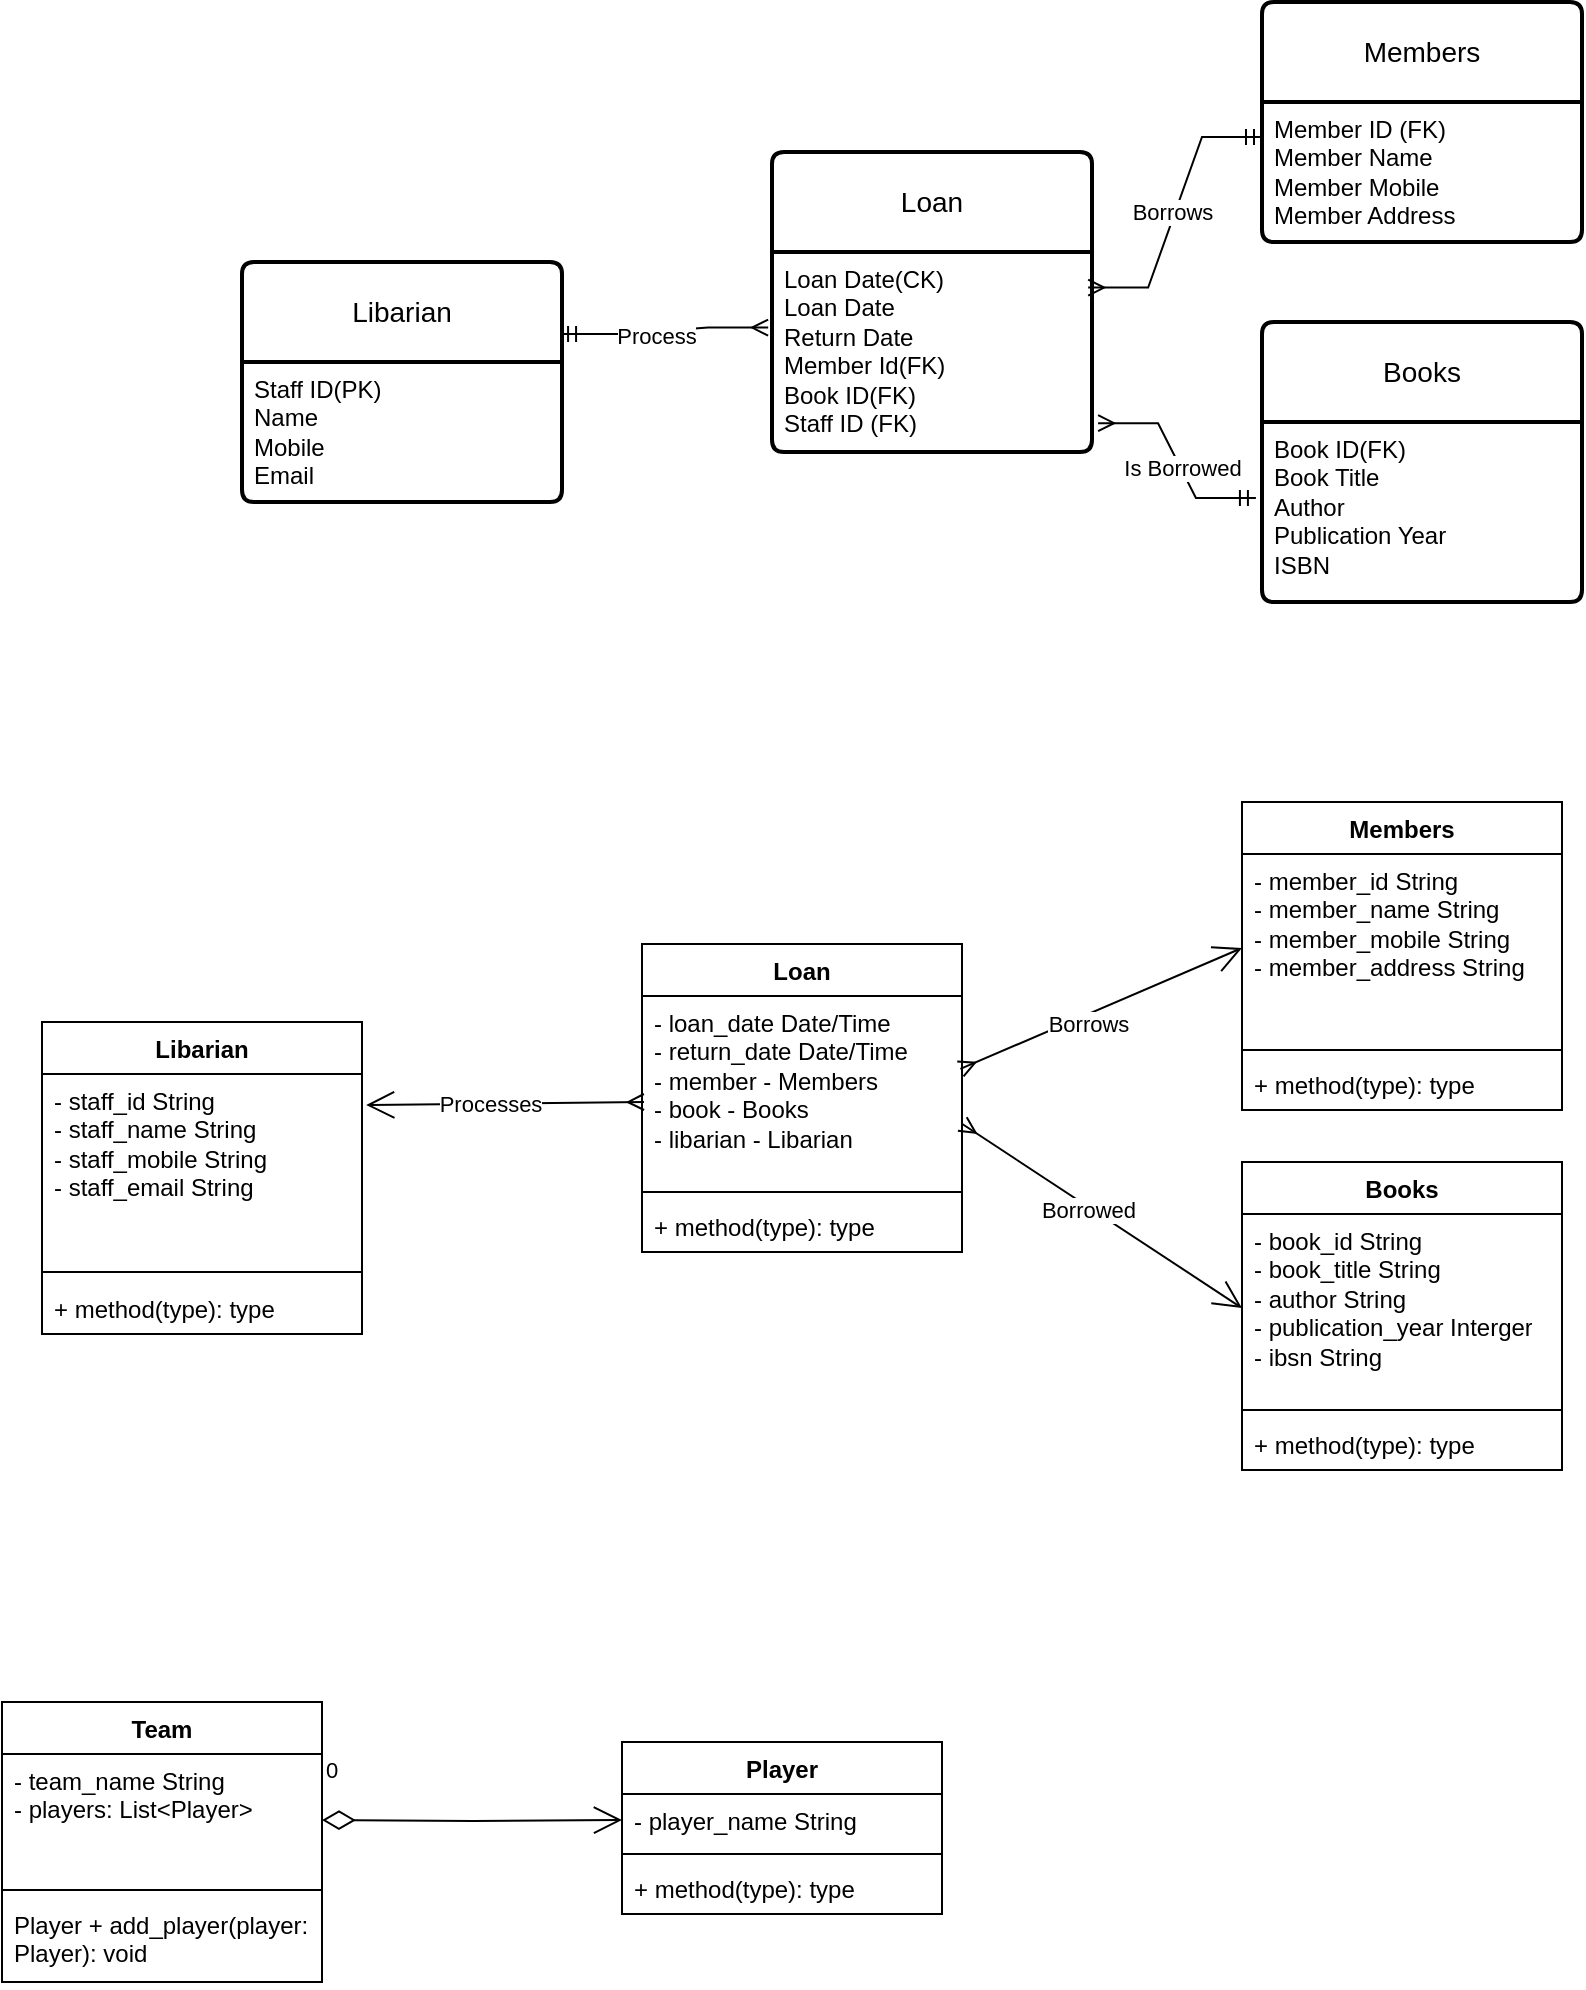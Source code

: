 <mxfile version="24.4.9" type="github">
  <diagram name="Page-1" id="__DIU5h5kTY2vrSWCCUe">
    <mxGraphModel dx="787" dy="1552" grid="1" gridSize="10" guides="1" tooltips="1" connect="1" arrows="1" fold="1" page="1" pageScale="1" pageWidth="850" pageHeight="1100" math="0" shadow="0">
      <root>
        <mxCell id="0" />
        <mxCell id="1" parent="0" />
        <mxCell id="IKmc-VJ2x0gXi0Ftxa_Y-1" value="Books" style="swimlane;childLayout=stackLayout;horizontal=1;startSize=50;horizontalStack=0;rounded=1;fontSize=14;fontStyle=0;strokeWidth=2;resizeParent=0;resizeLast=1;shadow=0;dashed=0;align=center;arcSize=4;whiteSpace=wrap;html=1;" vertex="1" parent="1">
          <mxGeometry x="710" y="-540" width="160" height="140" as="geometry" />
        </mxCell>
        <mxCell id="IKmc-VJ2x0gXi0Ftxa_Y-2" value="Book ID(FK)&lt;div&gt;Book Title&lt;/div&gt;&lt;div&gt;Author&lt;/div&gt;&lt;div&gt;Publication Year&lt;/div&gt;&lt;div&gt;ISBN&lt;/div&gt;" style="align=left;strokeColor=none;fillColor=none;spacingLeft=4;fontSize=12;verticalAlign=top;resizable=0;rotatable=0;part=1;html=1;" vertex="1" parent="IKmc-VJ2x0gXi0Ftxa_Y-1">
          <mxGeometry y="50" width="160" height="90" as="geometry" />
        </mxCell>
        <mxCell id="IKmc-VJ2x0gXi0Ftxa_Y-3" value="Members" style="swimlane;childLayout=stackLayout;horizontal=1;startSize=50;horizontalStack=0;rounded=1;fontSize=14;fontStyle=0;strokeWidth=2;resizeParent=0;resizeLast=1;shadow=0;dashed=0;align=center;arcSize=4;whiteSpace=wrap;html=1;" vertex="1" parent="1">
          <mxGeometry x="710" y="-700" width="160" height="120" as="geometry" />
        </mxCell>
        <mxCell id="IKmc-VJ2x0gXi0Ftxa_Y-4" value="Member ID (FK)&lt;div&gt;Member Name&amp;nbsp;&lt;/div&gt;&lt;div&gt;Member Mobile&lt;/div&gt;&lt;div&gt;Member Address&lt;/div&gt;" style="align=left;strokeColor=none;fillColor=none;spacingLeft=4;fontSize=12;verticalAlign=top;resizable=0;rotatable=0;part=1;html=1;" vertex="1" parent="IKmc-VJ2x0gXi0Ftxa_Y-3">
          <mxGeometry y="50" width="160" height="70" as="geometry" />
        </mxCell>
        <mxCell id="IKmc-VJ2x0gXi0Ftxa_Y-5" value="Loan" style="swimlane;childLayout=stackLayout;horizontal=1;startSize=50;horizontalStack=0;rounded=1;fontSize=14;fontStyle=0;strokeWidth=2;resizeParent=0;resizeLast=1;shadow=0;dashed=0;align=center;arcSize=4;whiteSpace=wrap;html=1;" vertex="1" parent="1">
          <mxGeometry x="465" y="-625" width="160" height="150" as="geometry" />
        </mxCell>
        <mxCell id="IKmc-VJ2x0gXi0Ftxa_Y-6" value="&lt;div&gt;Loan Date(CK)&lt;/div&gt;Loan Date&lt;div&gt;Return Date&lt;/div&gt;&lt;div&gt;Member Id(FK)&lt;/div&gt;&lt;div&gt;Book ID(FK)&lt;/div&gt;&lt;div&gt;Staff ID (FK)&lt;/div&gt;" style="align=left;strokeColor=none;fillColor=none;spacingLeft=4;fontSize=12;verticalAlign=top;resizable=0;rotatable=0;part=1;html=1;" vertex="1" parent="IKmc-VJ2x0gXi0Ftxa_Y-5">
          <mxGeometry y="50" width="160" height="100" as="geometry" />
        </mxCell>
        <mxCell id="IKmc-VJ2x0gXi0Ftxa_Y-7" value="Libarian" style="swimlane;childLayout=stackLayout;horizontal=1;startSize=50;horizontalStack=0;rounded=1;fontSize=14;fontStyle=0;strokeWidth=2;resizeParent=0;resizeLast=1;shadow=0;dashed=0;align=center;arcSize=4;whiteSpace=wrap;html=1;" vertex="1" parent="1">
          <mxGeometry x="200" y="-570" width="160" height="120" as="geometry" />
        </mxCell>
        <mxCell id="IKmc-VJ2x0gXi0Ftxa_Y-8" value="Staff ID(PK)&lt;div&gt;Name&amp;nbsp;&lt;/div&gt;&lt;div&gt;Mobile&lt;/div&gt;&lt;div&gt;Email&lt;/div&gt;" style="align=left;strokeColor=none;fillColor=none;spacingLeft=4;fontSize=12;verticalAlign=top;resizable=0;rotatable=0;part=1;html=1;" vertex="1" parent="IKmc-VJ2x0gXi0Ftxa_Y-7">
          <mxGeometry y="50" width="160" height="70" as="geometry" />
        </mxCell>
        <mxCell id="IKmc-VJ2x0gXi0Ftxa_Y-10" value="" style="edgeStyle=entityRelationEdgeStyle;fontSize=12;html=1;endArrow=ERmany;rounded=0;exitX=-0.019;exitY=0.422;exitDx=0;exitDy=0;entryX=1.019;entryY=0.856;entryDx=0;entryDy=0;entryPerimeter=0;exitPerimeter=0;endFill=0;startArrow=ERmandOne;startFill=0;" edge="1" parent="1" source="IKmc-VJ2x0gXi0Ftxa_Y-2" target="IKmc-VJ2x0gXi0Ftxa_Y-6">
          <mxGeometry width="100" height="100" relative="1" as="geometry">
            <mxPoint x="570" y="-520" as="sourcePoint" />
            <mxPoint x="670" y="-620" as="targetPoint" />
          </mxGeometry>
        </mxCell>
        <mxCell id="IKmc-VJ2x0gXi0Ftxa_Y-15" value="Is Borrowed" style="edgeLabel;html=1;align=center;verticalAlign=middle;resizable=0;points=[];" vertex="1" connectable="0" parent="IKmc-VJ2x0gXi0Ftxa_Y-10">
          <mxGeometry x="-0.075" relative="1" as="geometry">
            <mxPoint as="offset" />
          </mxGeometry>
        </mxCell>
        <mxCell id="IKmc-VJ2x0gXi0Ftxa_Y-11" value="" style="edgeStyle=entityRelationEdgeStyle;fontSize=12;html=1;endArrow=ERmany;rounded=0;entryX=0.988;entryY=0.178;entryDx=0;entryDy=0;entryPerimeter=0;exitX=0;exitY=0.25;exitDx=0;exitDy=0;endFill=0;startArrow=ERmandOne;startFill=0;" edge="1" parent="1" source="IKmc-VJ2x0gXi0Ftxa_Y-4" target="IKmc-VJ2x0gXi0Ftxa_Y-6">
          <mxGeometry width="100" height="100" relative="1" as="geometry">
            <mxPoint x="640" y="-560" as="sourcePoint" />
            <mxPoint x="740" y="-660" as="targetPoint" />
          </mxGeometry>
        </mxCell>
        <mxCell id="IKmc-VJ2x0gXi0Ftxa_Y-14" value="Borrows" style="edgeLabel;html=1;align=center;verticalAlign=middle;resizable=0;points=[];" vertex="1" connectable="0" parent="IKmc-VJ2x0gXi0Ftxa_Y-11">
          <mxGeometry x="0.001" y="-2" relative="1" as="geometry">
            <mxPoint as="offset" />
          </mxGeometry>
        </mxCell>
        <mxCell id="IKmc-VJ2x0gXi0Ftxa_Y-12" value="" style="edgeStyle=entityRelationEdgeStyle;fontSize=12;html=1;endArrow=ERmany;rounded=0;entryX=-0.012;entryY=0.378;entryDx=0;entryDy=0;entryPerimeter=0;exitX=0.994;exitY=0.371;exitDx=0;exitDy=0;exitPerimeter=0;endFill=0;startArrow=ERmandOne;startFill=0;" edge="1" parent="1" target="IKmc-VJ2x0gXi0Ftxa_Y-6">
          <mxGeometry width="100" height="100" relative="1" as="geometry">
            <mxPoint x="359.04" y="-534.03" as="sourcePoint" />
            <mxPoint x="670" y="-620" as="targetPoint" />
          </mxGeometry>
        </mxCell>
        <mxCell id="IKmc-VJ2x0gXi0Ftxa_Y-13" value="Process" style="edgeLabel;html=1;align=center;verticalAlign=middle;resizable=0;points=[];" vertex="1" connectable="0" parent="IKmc-VJ2x0gXi0Ftxa_Y-12">
          <mxGeometry x="-0.074" y="-2" relative="1" as="geometry">
            <mxPoint as="offset" />
          </mxGeometry>
        </mxCell>
        <mxCell id="IKmc-VJ2x0gXi0Ftxa_Y-16" value="Books" style="swimlane;fontStyle=1;align=center;verticalAlign=top;childLayout=stackLayout;horizontal=1;startSize=26;horizontalStack=0;resizeParent=1;resizeParentMax=0;resizeLast=0;collapsible=1;marginBottom=0;whiteSpace=wrap;html=1;" vertex="1" parent="1">
          <mxGeometry x="700" y="-120" width="160" height="154" as="geometry" />
        </mxCell>
        <mxCell id="IKmc-VJ2x0gXi0Ftxa_Y-17" value="&lt;span style=&quot;text-wrap: nowrap;&quot;&gt;- book_id String&lt;/span&gt;&lt;div style=&quot;text-wrap: nowrap;&quot;&gt;- book_title&amp;nbsp;&lt;span style=&quot;background-color: initial;&quot;&gt;String&lt;/span&gt;&lt;/div&gt;&lt;div style=&quot;text-wrap: nowrap;&quot;&gt;- author&amp;nbsp;&lt;span style=&quot;background-color: initial;&quot;&gt;String&lt;/span&gt;&lt;/div&gt;&lt;div style=&quot;text-wrap: nowrap;&quot;&gt;- publication_year Interger&lt;/div&gt;&lt;div style=&quot;text-wrap: nowrap;&quot;&gt;- ibsn String&lt;/div&gt;" style="text;strokeColor=none;fillColor=none;align=left;verticalAlign=top;spacingLeft=4;spacingRight=4;overflow=hidden;rotatable=0;points=[[0,0.5],[1,0.5]];portConstraint=eastwest;whiteSpace=wrap;html=1;" vertex="1" parent="IKmc-VJ2x0gXi0Ftxa_Y-16">
          <mxGeometry y="26" width="160" height="94" as="geometry" />
        </mxCell>
        <mxCell id="IKmc-VJ2x0gXi0Ftxa_Y-18" value="" style="line;strokeWidth=1;fillColor=none;align=left;verticalAlign=middle;spacingTop=-1;spacingLeft=3;spacingRight=3;rotatable=0;labelPosition=right;points=[];portConstraint=eastwest;strokeColor=inherit;" vertex="1" parent="IKmc-VJ2x0gXi0Ftxa_Y-16">
          <mxGeometry y="120" width="160" height="8" as="geometry" />
        </mxCell>
        <mxCell id="IKmc-VJ2x0gXi0Ftxa_Y-19" value="+ method(type): type" style="text;strokeColor=none;fillColor=none;align=left;verticalAlign=top;spacingLeft=4;spacingRight=4;overflow=hidden;rotatable=0;points=[[0,0.5],[1,0.5]];portConstraint=eastwest;whiteSpace=wrap;html=1;" vertex="1" parent="IKmc-VJ2x0gXi0Ftxa_Y-16">
          <mxGeometry y="128" width="160" height="26" as="geometry" />
        </mxCell>
        <mxCell id="IKmc-VJ2x0gXi0Ftxa_Y-20" value="Members" style="swimlane;fontStyle=1;align=center;verticalAlign=top;childLayout=stackLayout;horizontal=1;startSize=26;horizontalStack=0;resizeParent=1;resizeParentMax=0;resizeLast=0;collapsible=1;marginBottom=0;whiteSpace=wrap;html=1;" vertex="1" parent="1">
          <mxGeometry x="700" y="-300" width="160" height="154" as="geometry" />
        </mxCell>
        <mxCell id="IKmc-VJ2x0gXi0Ftxa_Y-21" value="&lt;span style=&quot;text-wrap: nowrap;&quot;&gt;- member_id String&lt;/span&gt;&lt;div style=&quot;text-wrap: nowrap;&quot;&gt;- member_name&amp;nbsp;&lt;span style=&quot;background-color: initial;&quot;&gt;String&lt;/span&gt;&lt;/div&gt;&lt;div style=&quot;text-wrap: nowrap;&quot;&gt;- member_mobile&amp;nbsp;&lt;span style=&quot;background-color: initial;&quot;&gt;String&lt;/span&gt;&lt;/div&gt;&lt;div style=&quot;text-wrap: nowrap;&quot;&gt;- member_address&amp;nbsp;&lt;span style=&quot;background-color: initial;&quot;&gt;String&lt;/span&gt;&lt;/div&gt;" style="text;strokeColor=none;fillColor=none;align=left;verticalAlign=top;spacingLeft=4;spacingRight=4;overflow=hidden;rotatable=0;points=[[0,0.5],[1,0.5]];portConstraint=eastwest;whiteSpace=wrap;html=1;" vertex="1" parent="IKmc-VJ2x0gXi0Ftxa_Y-20">
          <mxGeometry y="26" width="160" height="94" as="geometry" />
        </mxCell>
        <mxCell id="IKmc-VJ2x0gXi0Ftxa_Y-22" value="" style="line;strokeWidth=1;fillColor=none;align=left;verticalAlign=middle;spacingTop=-1;spacingLeft=3;spacingRight=3;rotatable=0;labelPosition=right;points=[];portConstraint=eastwest;strokeColor=inherit;" vertex="1" parent="IKmc-VJ2x0gXi0Ftxa_Y-20">
          <mxGeometry y="120" width="160" height="8" as="geometry" />
        </mxCell>
        <mxCell id="IKmc-VJ2x0gXi0Ftxa_Y-23" value="+ method(type): type" style="text;strokeColor=none;fillColor=none;align=left;verticalAlign=top;spacingLeft=4;spacingRight=4;overflow=hidden;rotatable=0;points=[[0,0.5],[1,0.5]];portConstraint=eastwest;whiteSpace=wrap;html=1;" vertex="1" parent="IKmc-VJ2x0gXi0Ftxa_Y-20">
          <mxGeometry y="128" width="160" height="26" as="geometry" />
        </mxCell>
        <mxCell id="IKmc-VJ2x0gXi0Ftxa_Y-24" value="Loan" style="swimlane;fontStyle=1;align=center;verticalAlign=top;childLayout=stackLayout;horizontal=1;startSize=26;horizontalStack=0;resizeParent=1;resizeParentMax=0;resizeLast=0;collapsible=1;marginBottom=0;whiteSpace=wrap;html=1;" vertex="1" parent="1">
          <mxGeometry x="400" y="-229" width="160" height="154" as="geometry" />
        </mxCell>
        <mxCell id="IKmc-VJ2x0gXi0Ftxa_Y-25" value="&lt;div style=&quot;text-wrap: nowrap;&quot;&gt;- loan_date&amp;nbsp;&lt;span style=&quot;background-color: initial;&quot;&gt;Date/Time&lt;/span&gt;&lt;/div&gt;&lt;div style=&quot;text-wrap: nowrap;&quot;&gt;- return_date Date/Time&lt;/div&gt;&lt;div style=&quot;text-wrap: nowrap;&quot;&gt;- member - Members&lt;/div&gt;&lt;div style=&quot;text-wrap: nowrap;&quot;&gt;&lt;span style=&quot;background-color: initial;&quot;&gt;- book - Books&lt;/span&gt;&lt;/div&gt;&lt;div style=&quot;text-wrap: nowrap;&quot;&gt;- libarian - Libarian&lt;/div&gt;" style="text;strokeColor=none;fillColor=none;align=left;verticalAlign=top;spacingLeft=4;spacingRight=4;overflow=hidden;rotatable=0;points=[[0,0.5],[1,0.5]];portConstraint=eastwest;whiteSpace=wrap;html=1;" vertex="1" parent="IKmc-VJ2x0gXi0Ftxa_Y-24">
          <mxGeometry y="26" width="160" height="94" as="geometry" />
        </mxCell>
        <mxCell id="IKmc-VJ2x0gXi0Ftxa_Y-26" value="" style="line;strokeWidth=1;fillColor=none;align=left;verticalAlign=middle;spacingTop=-1;spacingLeft=3;spacingRight=3;rotatable=0;labelPosition=right;points=[];portConstraint=eastwest;strokeColor=inherit;" vertex="1" parent="IKmc-VJ2x0gXi0Ftxa_Y-24">
          <mxGeometry y="120" width="160" height="8" as="geometry" />
        </mxCell>
        <mxCell id="IKmc-VJ2x0gXi0Ftxa_Y-27" value="+ method(type): type" style="text;strokeColor=none;fillColor=none;align=left;verticalAlign=top;spacingLeft=4;spacingRight=4;overflow=hidden;rotatable=0;points=[[0,0.5],[1,0.5]];portConstraint=eastwest;whiteSpace=wrap;html=1;" vertex="1" parent="IKmc-VJ2x0gXi0Ftxa_Y-24">
          <mxGeometry y="128" width="160" height="26" as="geometry" />
        </mxCell>
        <mxCell id="IKmc-VJ2x0gXi0Ftxa_Y-28" value="Libarian" style="swimlane;fontStyle=1;align=center;verticalAlign=top;childLayout=stackLayout;horizontal=1;startSize=26;horizontalStack=0;resizeParent=1;resizeParentMax=0;resizeLast=0;collapsible=1;marginBottom=0;whiteSpace=wrap;html=1;" vertex="1" parent="1">
          <mxGeometry x="100" y="-190" width="160" height="156" as="geometry" />
        </mxCell>
        <mxCell id="IKmc-VJ2x0gXi0Ftxa_Y-29" value="- staff_id String&lt;div&gt;- staff_name String&lt;/div&gt;&lt;div&gt;- staff_mobile String&lt;/div&gt;&lt;div&gt;- staff_email String&lt;/div&gt;" style="text;strokeColor=none;fillColor=none;align=left;verticalAlign=top;spacingLeft=4;spacingRight=4;overflow=hidden;rotatable=0;points=[[0,0.5],[1,0.5]];portConstraint=eastwest;whiteSpace=wrap;html=1;" vertex="1" parent="IKmc-VJ2x0gXi0Ftxa_Y-28">
          <mxGeometry y="26" width="160" height="94" as="geometry" />
        </mxCell>
        <mxCell id="IKmc-VJ2x0gXi0Ftxa_Y-30" value="" style="line;strokeWidth=1;fillColor=none;align=left;verticalAlign=middle;spacingTop=-1;spacingLeft=3;spacingRight=3;rotatable=0;labelPosition=right;points=[];portConstraint=eastwest;strokeColor=inherit;" vertex="1" parent="IKmc-VJ2x0gXi0Ftxa_Y-28">
          <mxGeometry y="120" width="160" height="10" as="geometry" />
        </mxCell>
        <mxCell id="IKmc-VJ2x0gXi0Ftxa_Y-31" value="+ method(type): type" style="text;strokeColor=none;fillColor=none;align=left;verticalAlign=top;spacingLeft=4;spacingRight=4;overflow=hidden;rotatable=0;points=[[0,0.5],[1,0.5]];portConstraint=eastwest;whiteSpace=wrap;html=1;" vertex="1" parent="IKmc-VJ2x0gXi0Ftxa_Y-28">
          <mxGeometry y="130" width="160" height="26" as="geometry" />
        </mxCell>
        <mxCell id="IKmc-VJ2x0gXi0Ftxa_Y-37" value="" style="endArrow=open;endFill=1;endSize=12;html=1;rounded=0;entryX=1.013;entryY=0.591;entryDx=0;entryDy=0;entryPerimeter=0;startArrow=ERmany;startFill=0;" edge="1" parent="1">
          <mxGeometry width="160" relative="1" as="geometry">
            <mxPoint x="401" y="-150" as="sourcePoint" />
            <mxPoint x="262.08" y="-148.446" as="targetPoint" />
          </mxGeometry>
        </mxCell>
        <mxCell id="IKmc-VJ2x0gXi0Ftxa_Y-42" value="Processes" style="edgeLabel;html=1;align=center;verticalAlign=middle;resizable=0;points=[];" vertex="1" connectable="0" parent="IKmc-VJ2x0gXi0Ftxa_Y-37">
          <mxGeometry x="0.109" relative="1" as="geometry">
            <mxPoint as="offset" />
          </mxGeometry>
        </mxCell>
        <mxCell id="IKmc-VJ2x0gXi0Ftxa_Y-38" value="" style="endArrow=open;endFill=1;endSize=12;html=1;rounded=0;entryX=0;entryY=0.5;entryDx=0;entryDy=0;exitX=0.995;exitY=0.388;exitDx=0;exitDy=0;exitPerimeter=0;startArrow=ERmany;startFill=0;" edge="1" parent="1" source="IKmc-VJ2x0gXi0Ftxa_Y-25" target="IKmc-VJ2x0gXi0Ftxa_Y-21">
          <mxGeometry width="160" relative="1" as="geometry">
            <mxPoint x="510" y="-40" as="sourcePoint" />
            <mxPoint x="670" y="-40" as="targetPoint" />
          </mxGeometry>
        </mxCell>
        <mxCell id="IKmc-VJ2x0gXi0Ftxa_Y-41" value="Borrows" style="edgeLabel;html=1;align=center;verticalAlign=middle;resizable=0;points=[];" vertex="1" connectable="0" parent="IKmc-VJ2x0gXi0Ftxa_Y-38">
          <mxGeometry x="-0.128" y="-4" relative="1" as="geometry">
            <mxPoint as="offset" />
          </mxGeometry>
        </mxCell>
        <mxCell id="IKmc-VJ2x0gXi0Ftxa_Y-39" value="" style="endArrow=open;endFill=1;endSize=12;html=1;rounded=0;entryX=0;entryY=0.5;entryDx=0;entryDy=0;exitX=1.001;exitY=0.681;exitDx=0;exitDy=0;exitPerimeter=0;startArrow=ERmany;startFill=0;" edge="1" parent="1" source="IKmc-VJ2x0gXi0Ftxa_Y-25" target="IKmc-VJ2x0gXi0Ftxa_Y-17">
          <mxGeometry width="160" relative="1" as="geometry">
            <mxPoint x="420" as="sourcePoint" />
            <mxPoint x="580" as="targetPoint" />
          </mxGeometry>
        </mxCell>
        <mxCell id="IKmc-VJ2x0gXi0Ftxa_Y-40" value="Borrowed" style="edgeLabel;html=1;align=center;verticalAlign=middle;resizable=0;points=[];" vertex="1" connectable="0" parent="IKmc-VJ2x0gXi0Ftxa_Y-39">
          <mxGeometry x="-0.091" y="-1" relative="1" as="geometry">
            <mxPoint as="offset" />
          </mxGeometry>
        </mxCell>
        <mxCell id="IKmc-VJ2x0gXi0Ftxa_Y-43" value="Player" style="swimlane;fontStyle=1;align=center;verticalAlign=top;childLayout=stackLayout;horizontal=1;startSize=26;horizontalStack=0;resizeParent=1;resizeParentMax=0;resizeLast=0;collapsible=1;marginBottom=0;whiteSpace=wrap;html=1;" vertex="1" parent="1">
          <mxGeometry x="390" y="170" width="160" height="86" as="geometry" />
        </mxCell>
        <mxCell id="IKmc-VJ2x0gXi0Ftxa_Y-44" value="- player_name String" style="text;strokeColor=none;fillColor=none;align=left;verticalAlign=top;spacingLeft=4;spacingRight=4;overflow=hidden;rotatable=0;points=[[0,0.5],[1,0.5]];portConstraint=eastwest;whiteSpace=wrap;html=1;" vertex="1" parent="IKmc-VJ2x0gXi0Ftxa_Y-43">
          <mxGeometry y="26" width="160" height="26" as="geometry" />
        </mxCell>
        <mxCell id="IKmc-VJ2x0gXi0Ftxa_Y-45" value="" style="line;strokeWidth=1;fillColor=none;align=left;verticalAlign=middle;spacingTop=-1;spacingLeft=3;spacingRight=3;rotatable=0;labelPosition=right;points=[];portConstraint=eastwest;strokeColor=inherit;" vertex="1" parent="IKmc-VJ2x0gXi0Ftxa_Y-43">
          <mxGeometry y="52" width="160" height="8" as="geometry" />
        </mxCell>
        <mxCell id="IKmc-VJ2x0gXi0Ftxa_Y-46" value="+ method(type): type" style="text;strokeColor=none;fillColor=none;align=left;verticalAlign=top;spacingLeft=4;spacingRight=4;overflow=hidden;rotatable=0;points=[[0,0.5],[1,0.5]];portConstraint=eastwest;whiteSpace=wrap;html=1;" vertex="1" parent="IKmc-VJ2x0gXi0Ftxa_Y-43">
          <mxGeometry y="60" width="160" height="26" as="geometry" />
        </mxCell>
        <mxCell id="IKmc-VJ2x0gXi0Ftxa_Y-47" value="Team" style="swimlane;fontStyle=1;align=center;verticalAlign=top;childLayout=stackLayout;horizontal=1;startSize=26;horizontalStack=0;resizeParent=1;resizeParentMax=0;resizeLast=0;collapsible=1;marginBottom=0;whiteSpace=wrap;html=1;" vertex="1" parent="1">
          <mxGeometry x="80" y="150" width="160" height="140" as="geometry" />
        </mxCell>
        <mxCell id="IKmc-VJ2x0gXi0Ftxa_Y-48" value="- team_name String&lt;div&gt;- players: List&amp;lt;Player&amp;gt;&lt;/div&gt;" style="text;strokeColor=none;fillColor=none;align=left;verticalAlign=top;spacingLeft=4;spacingRight=4;overflow=hidden;rotatable=0;points=[[0,0.5],[1,0.5]];portConstraint=eastwest;whiteSpace=wrap;html=1;" vertex="1" parent="IKmc-VJ2x0gXi0Ftxa_Y-47">
          <mxGeometry y="26" width="160" height="64" as="geometry" />
        </mxCell>
        <mxCell id="IKmc-VJ2x0gXi0Ftxa_Y-49" value="" style="line;strokeWidth=1;fillColor=none;align=left;verticalAlign=middle;spacingTop=-1;spacingLeft=3;spacingRight=3;rotatable=0;labelPosition=right;points=[];portConstraint=eastwest;strokeColor=inherit;" vertex="1" parent="IKmc-VJ2x0gXi0Ftxa_Y-47">
          <mxGeometry y="90" width="160" height="8" as="geometry" />
        </mxCell>
        <mxCell id="IKmc-VJ2x0gXi0Ftxa_Y-50" value="&lt;div&gt;Player + add_player(player: Player): void&lt;br&gt;&lt;/div&gt;" style="text;strokeColor=none;fillColor=none;align=left;verticalAlign=top;spacingLeft=4;spacingRight=4;overflow=hidden;rotatable=0;points=[[0,0.5],[1,0.5]];portConstraint=eastwest;whiteSpace=wrap;html=1;" vertex="1" parent="IKmc-VJ2x0gXi0Ftxa_Y-47">
          <mxGeometry y="98" width="160" height="42" as="geometry" />
        </mxCell>
        <mxCell id="IKmc-VJ2x0gXi0Ftxa_Y-51" value="0&lt;div&gt;&lt;br&gt;&lt;/div&gt;" style="endArrow=open;html=1;endSize=12;startArrow=diamondThin;startSize=14;startFill=0;edgeStyle=orthogonalEdgeStyle;align=left;verticalAlign=bottom;rounded=0;entryX=0;entryY=0.5;entryDx=0;entryDy=0;" edge="1" parent="1" target="IKmc-VJ2x0gXi0Ftxa_Y-44">
          <mxGeometry x="-1" y="3" relative="1" as="geometry">
            <mxPoint x="240" y="209" as="sourcePoint" />
            <mxPoint x="670" y="200" as="targetPoint" />
          </mxGeometry>
        </mxCell>
      </root>
    </mxGraphModel>
  </diagram>
</mxfile>
